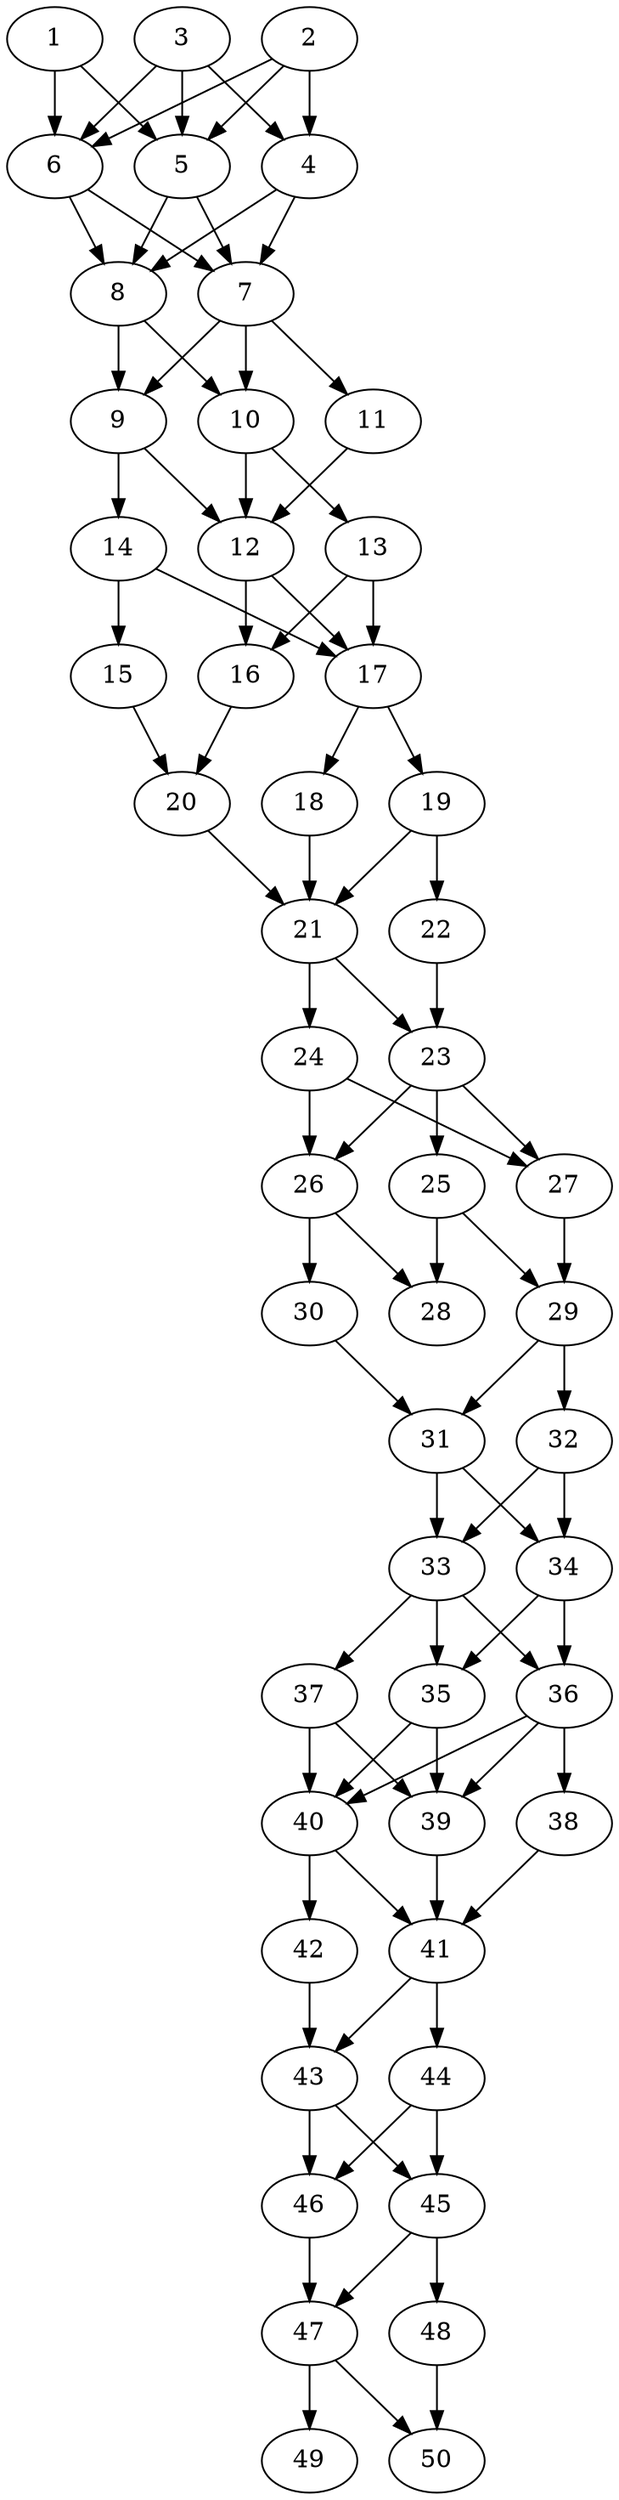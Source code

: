// DAG automatically generated by daggen at Thu Oct  3 14:07:57 2019
// ./daggen --dot -n 50 --ccr 0.3 --fat 0.3 --regular 0.7 --density 0.9 --mindata 5242880 --maxdata 52428800 
digraph G {
  1 [size="130751147", alpha="0.10", expect_size="39225344"] 
  1 -> 5 [size ="39225344"]
  1 -> 6 [size ="39225344"]
  2 [size="159044267", alpha="0.11", expect_size="47713280"] 
  2 -> 4 [size ="47713280"]
  2 -> 5 [size ="47713280"]
  2 -> 6 [size ="47713280"]
  3 [size="166550187", alpha="0.04", expect_size="49965056"] 
  3 -> 4 [size ="49965056"]
  3 -> 5 [size ="49965056"]
  3 -> 6 [size ="49965056"]
  4 [size="94917973", alpha="0.17", expect_size="28475392"] 
  4 -> 7 [size ="28475392"]
  4 -> 8 [size ="28475392"]
  5 [size="92238507", alpha="0.14", expect_size="27671552"] 
  5 -> 7 [size ="27671552"]
  5 -> 8 [size ="27671552"]
  6 [size="49312427", alpha="0.08", expect_size="14793728"] 
  6 -> 7 [size ="14793728"]
  6 -> 8 [size ="14793728"]
  7 [size="87244800", alpha="0.00", expect_size="26173440"] 
  7 -> 9 [size ="26173440"]
  7 -> 10 [size ="26173440"]
  7 -> 11 [size ="26173440"]
  8 [size="58419200", alpha="0.02", expect_size="17525760"] 
  8 -> 9 [size ="17525760"]
  8 -> 10 [size ="17525760"]
  9 [size="173069653", alpha="0.04", expect_size="51920896"] 
  9 -> 12 [size ="51920896"]
  9 -> 14 [size ="51920896"]
  10 [size="29221547", alpha="0.10", expect_size="8766464"] 
  10 -> 12 [size ="8766464"]
  10 -> 13 [size ="8766464"]
  11 [size="146343253", alpha="0.05", expect_size="43902976"] 
  11 -> 12 [size ="43902976"]
  12 [size="66891093", alpha="0.13", expect_size="20067328"] 
  12 -> 16 [size ="20067328"]
  12 -> 17 [size ="20067328"]
  13 [size="155706027", alpha="0.07", expect_size="46711808"] 
  13 -> 16 [size ="46711808"]
  13 -> 17 [size ="46711808"]
  14 [size="31505067", alpha="0.08", expect_size="9451520"] 
  14 -> 15 [size ="9451520"]
  14 -> 17 [size ="9451520"]
  15 [size="163597653", alpha="0.13", expect_size="49079296"] 
  15 -> 20 [size ="49079296"]
  16 [size="119374507", alpha="0.12", expect_size="35812352"] 
  16 -> 20 [size ="35812352"]
  17 [size="23685120", alpha="0.15", expect_size="7105536"] 
  17 -> 18 [size ="7105536"]
  17 -> 19 [size ="7105536"]
  18 [size="24067413", alpha="0.05", expect_size="7220224"] 
  18 -> 21 [size ="7220224"]
  19 [size="43182080", alpha="0.13", expect_size="12954624"] 
  19 -> 21 [size ="12954624"]
  19 -> 22 [size ="12954624"]
  20 [size="74615467", alpha="0.07", expect_size="22384640"] 
  20 -> 21 [size ="22384640"]
  21 [size="153985707", alpha="0.16", expect_size="46195712"] 
  21 -> 23 [size ="46195712"]
  21 -> 24 [size ="46195712"]
  22 [size="35645440", alpha="0.02", expect_size="10693632"] 
  22 -> 23 [size ="10693632"]
  23 [size="139588267", alpha="0.07", expect_size="41876480"] 
  23 -> 25 [size ="41876480"]
  23 -> 26 [size ="41876480"]
  23 -> 27 [size ="41876480"]
  24 [size="39877973", alpha="0.02", expect_size="11963392"] 
  24 -> 26 [size ="11963392"]
  24 -> 27 [size ="11963392"]
  25 [size="104475307", alpha="0.07", expect_size="31342592"] 
  25 -> 28 [size ="31342592"]
  25 -> 29 [size ="31342592"]
  26 [size="50626560", alpha="0.16", expect_size="15187968"] 
  26 -> 28 [size ="15187968"]
  26 -> 30 [size ="15187968"]
  27 [size="142871893", alpha="0.13", expect_size="42861568"] 
  27 -> 29 [size ="42861568"]
  28 [size="102478507", alpha="0.16", expect_size="30743552"] 
  29 [size="144797013", alpha="0.19", expect_size="43439104"] 
  29 -> 31 [size ="43439104"]
  29 -> 32 [size ="43439104"]
  30 [size="93047467", alpha="0.03", expect_size="27914240"] 
  30 -> 31 [size ="27914240"]
  31 [size="150780587", alpha="0.03", expect_size="45234176"] 
  31 -> 33 [size ="45234176"]
  31 -> 34 [size ="45234176"]
  32 [size="116705280", alpha="0.10", expect_size="35011584"] 
  32 -> 33 [size ="35011584"]
  32 -> 34 [size ="35011584"]
  33 [size="132382720", alpha="0.14", expect_size="39714816"] 
  33 -> 35 [size ="39714816"]
  33 -> 36 [size ="39714816"]
  33 -> 37 [size ="39714816"]
  34 [size="32324267", alpha="0.00", expect_size="9697280"] 
  34 -> 35 [size ="9697280"]
  34 -> 36 [size ="9697280"]
  35 [size="51254613", alpha="0.05", expect_size="15376384"] 
  35 -> 39 [size ="15376384"]
  35 -> 40 [size ="15376384"]
  36 [size="106649600", alpha="0.02", expect_size="31994880"] 
  36 -> 38 [size ="31994880"]
  36 -> 39 [size ="31994880"]
  36 -> 40 [size ="31994880"]
  37 [size="73065813", alpha="0.01", expect_size="21919744"] 
  37 -> 39 [size ="21919744"]
  37 -> 40 [size ="21919744"]
  38 [size="20275200", alpha="0.00", expect_size="6082560"] 
  38 -> 41 [size ="6082560"]
  39 [size="146503680", alpha="0.03", expect_size="43951104"] 
  39 -> 41 [size ="43951104"]
  40 [size="135492267", alpha="0.12", expect_size="40647680"] 
  40 -> 41 [size ="40647680"]
  40 -> 42 [size ="40647680"]
  41 [size="156276053", alpha="0.19", expect_size="46882816"] 
  41 -> 43 [size ="46882816"]
  41 -> 44 [size ="46882816"]
  42 [size="23145813", alpha="0.09", expect_size="6943744"] 
  42 -> 43 [size ="6943744"]
  43 [size="100092587", alpha="0.14", expect_size="30027776"] 
  43 -> 45 [size ="30027776"]
  43 -> 46 [size ="30027776"]
  44 [size="53486933", alpha="0.02", expect_size="16046080"] 
  44 -> 45 [size ="16046080"]
  44 -> 46 [size ="16046080"]
  45 [size="54650880", alpha="0.01", expect_size="16395264"] 
  45 -> 47 [size ="16395264"]
  45 -> 48 [size ="16395264"]
  46 [size="92419413", alpha="0.04", expect_size="27725824"] 
  46 -> 47 [size ="27725824"]
  47 [size="111404373", alpha="0.03", expect_size="33421312"] 
  47 -> 49 [size ="33421312"]
  47 -> 50 [size ="33421312"]
  48 [size="117824853", alpha="0.13", expect_size="35347456"] 
  48 -> 50 [size ="35347456"]
  49 [size="118268587", alpha="0.19", expect_size="35480576"] 
  50 [size="138444800", alpha="0.14", expect_size="41533440"] 
}

